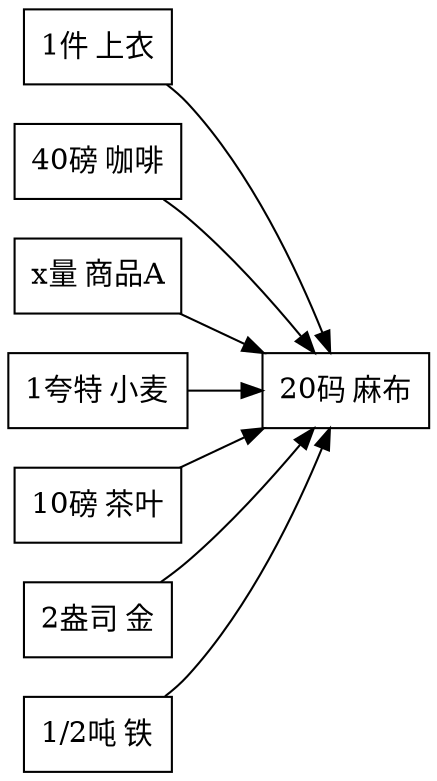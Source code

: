 digraph 价值形式理论 {
    rankdir=LR;
    node [shape=record];
    "1件 上衣" -> "20码 麻布";
    "40磅 咖啡" -> "20码 麻布";
    "x量 商品A" -> "20码 麻布";
    "1夸特 小麦" -> "20码 麻布";
    "10磅 茶叶" -> "20码 麻布";
    "2盎司 金" -> "20码 麻布";
    "1/2吨 铁" -> "20码 麻布";
}
